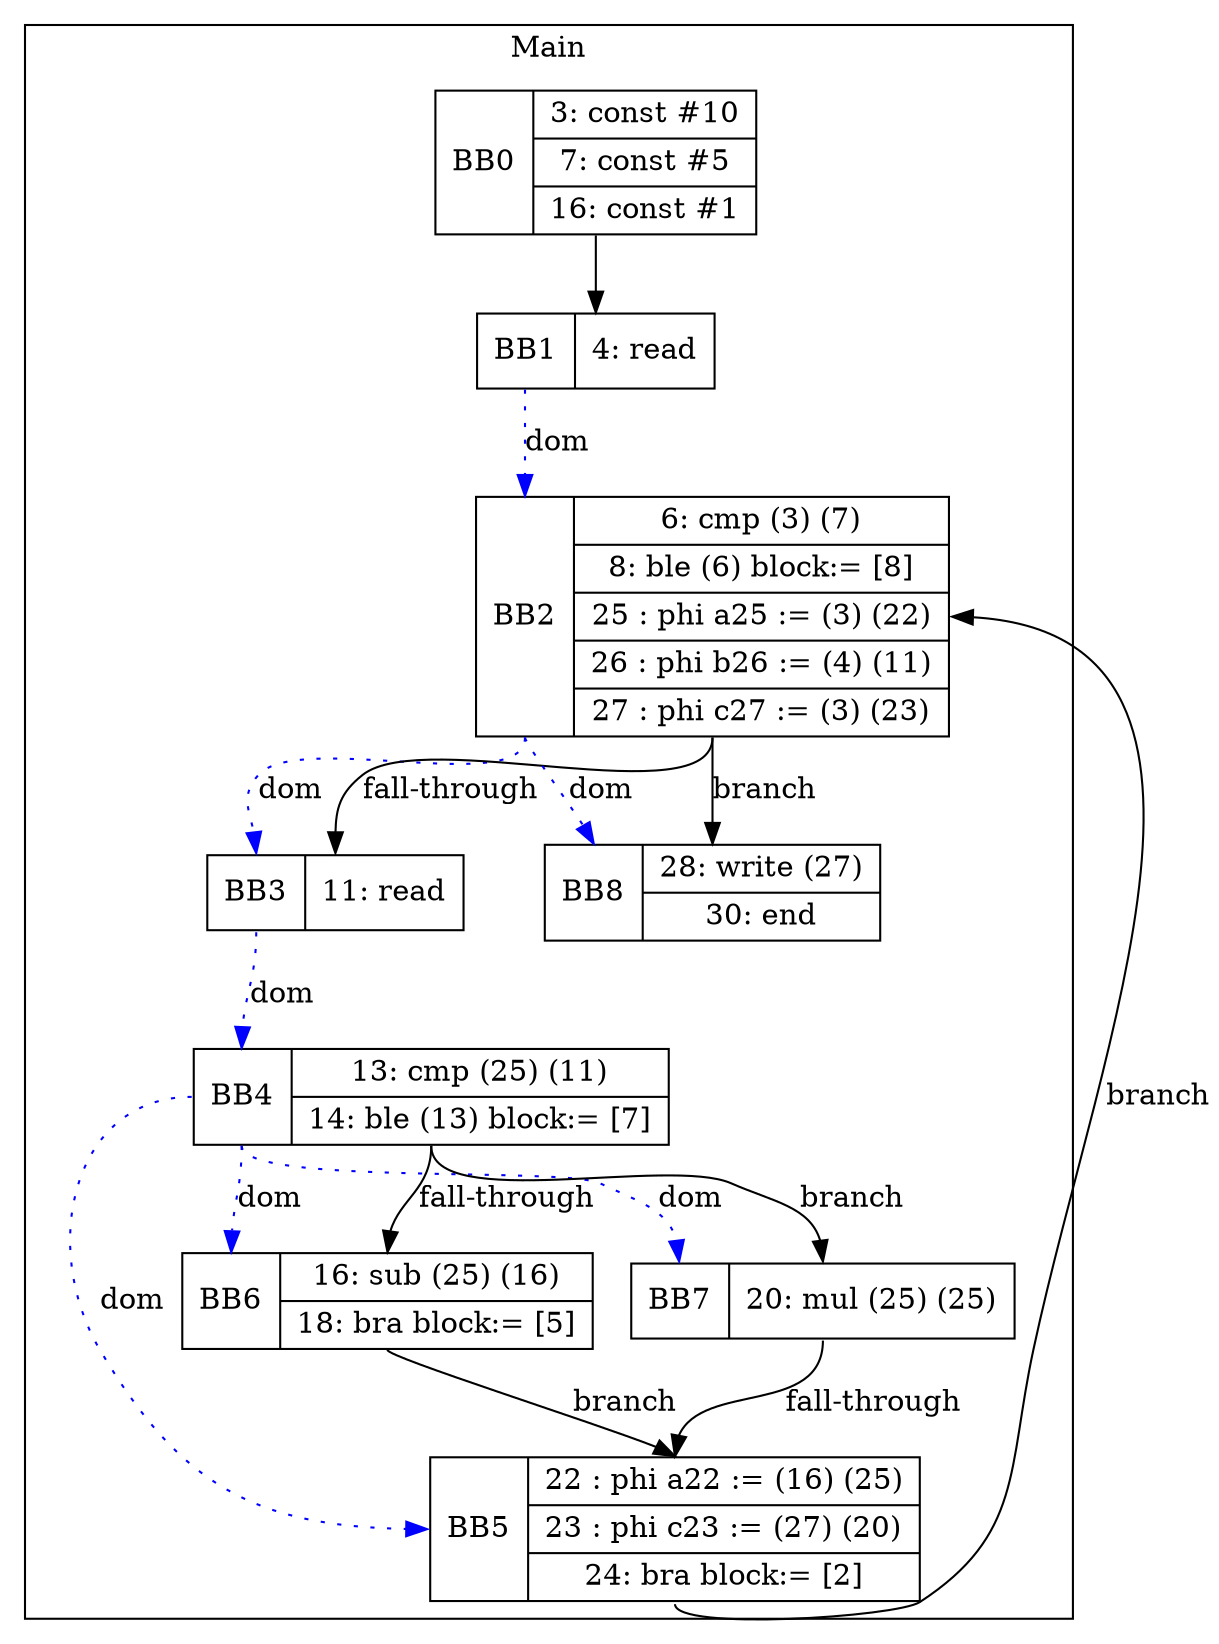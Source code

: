 digraph G {
node [shape=record];
subgraph cluster_main{
label = "Main";
BB0 [shape=record, label="<b>BB0|{3: const #10|7: const #5|16: const #1}"];
BB1 [shape=record, label="<b>BB1|{4: read}"];
BB2 [shape=record, label="<b>BB2|{6: cmp (3) (7)|8: ble (6) block:= [8]|25 : phi a25 := (3) (22)|26 : phi b26 := (4) (11)|27 : phi c27 := (3) (23)}"];
BB3 [shape=record, label="<b>BB3|{11: read}"];
BB4 [shape=record, label="<b>BB4|{13: cmp (25) (11)|14: ble (13) block:= [7]}"];
BB5 [shape=record, label="<b>BB5|{22 : phi a22 := (16) (25)|23 : phi c23 := (27) (20)|24: bra block:= [2]}"];
BB6 [shape=record, label="<b>BB6|{16: sub (25) (16)|18: bra block:= [5]}"];
BB7 [shape=record, label="<b>BB7|{20: mul (25) (25)}"];
BB8 [shape=record, label="<b>BB8|{28: write (27)|30: end}"];
}
BB0:s -> BB1:n ;
BB1:b -> BB2:b [color=blue, style=dotted, label="dom"];
BB3:b -> BB4:b [color=blue, style=dotted, label="dom"];
BB4:b -> BB6:b [color=blue, style=dotted, label="dom"];
BB2:b -> BB3:b [color=blue, style=dotted, label="dom"];
BB4:b -> BB5:b [color=blue, style=dotted, label="dom"];
BB4:b -> BB7:b [color=blue, style=dotted, label="dom"];
BB2:b -> BB8:b [color=blue, style=dotted, label="dom"];
BB4:s -> BB7:n [label="branch"];
BB6:s -> BB5:n [label="branch"];
BB2:s -> BB8:n [label="branch"];
BB5:s -> BB2:e [label="branch"];
BB2:s -> BB3:n [label="fall-through"];
BB7:s -> BB5:n [label="fall-through"];
BB4:s -> BB6:n [label="fall-through"];
}
